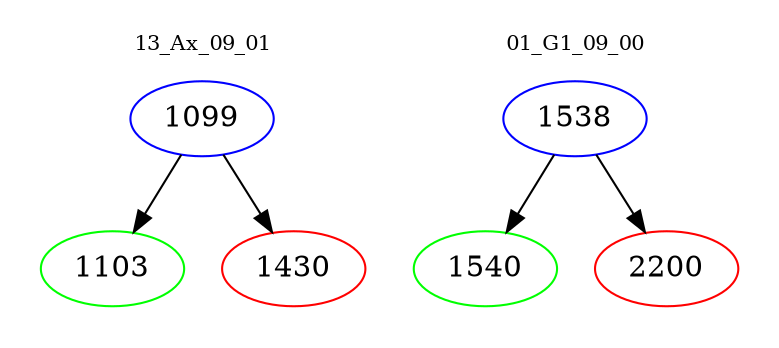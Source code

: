 digraph{
subgraph cluster_0 {
color = white
label = "13_Ax_09_01";
fontsize=10;
T0_1099 [label="1099", color="blue"]
T0_1099 -> T0_1103 [color="black"]
T0_1103 [label="1103", color="green"]
T0_1099 -> T0_1430 [color="black"]
T0_1430 [label="1430", color="red"]
}
subgraph cluster_1 {
color = white
label = "01_G1_09_00";
fontsize=10;
T1_1538 [label="1538", color="blue"]
T1_1538 -> T1_1540 [color="black"]
T1_1540 [label="1540", color="green"]
T1_1538 -> T1_2200 [color="black"]
T1_2200 [label="2200", color="red"]
}
}

